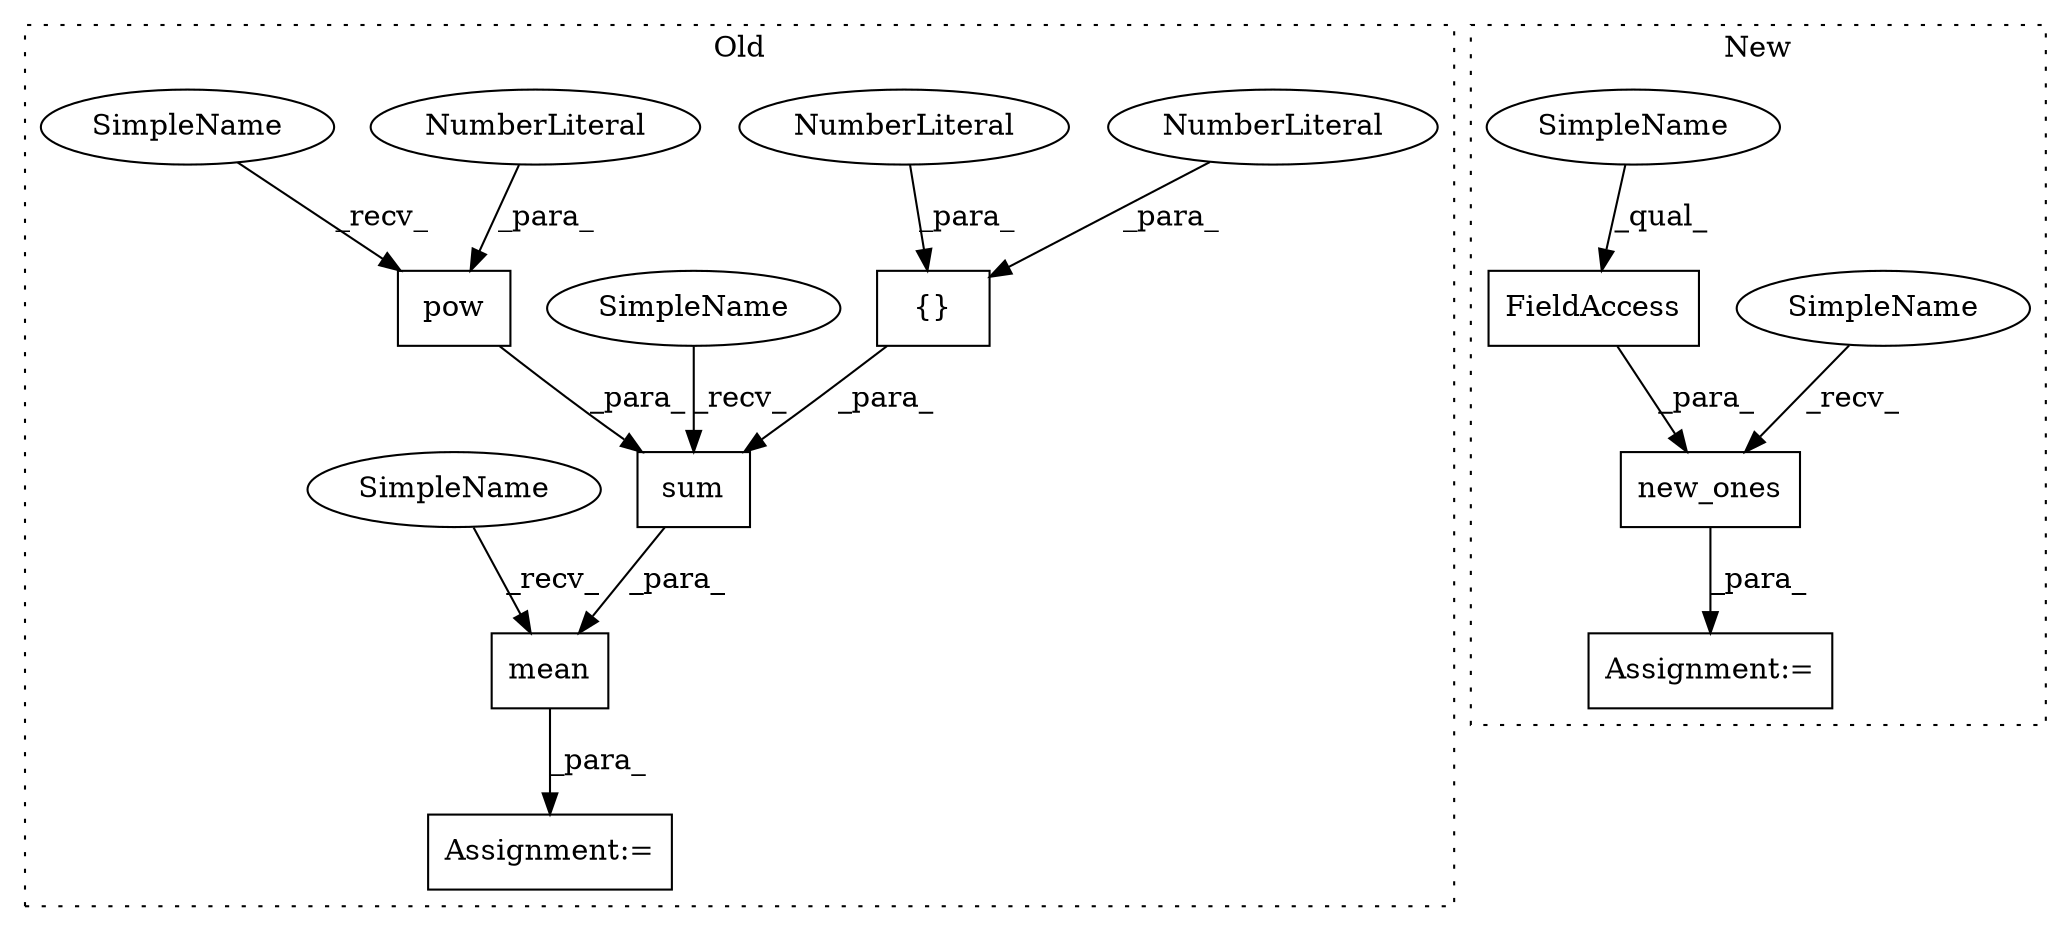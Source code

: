 digraph G {
subgraph cluster0 {
1 [label="{}" a="4" s="3580,3584" l="1,1" shape="box"];
3 [label="NumberLiteral" a="34" s="3583" l="1" shape="ellipse"];
4 [label="NumberLiteral" a="34" s="3581" l="1" shape="ellipse"];
6 [label="mean" a="32" s="3526,3586" l="5,1" shape="box"];
7 [label="pow" a="32" s="3547,3569" l="4,1" shape="box"];
8 [label="NumberLiteral" a="34" s="3568" l="1" shape="ellipse"];
9 [label="sum" a="32" s="3537,3585" l="4,1" shape="box"];
10 [label="Assignment:=" a="7" s="3519" l="1" shape="box"];
12 [label="SimpleName" a="42" s="3531" l="5" shape="ellipse"];
13 [label="SimpleName" a="42" s="3541" l="5" shape="ellipse"];
14 [label="SimpleName" a="42" s="3520" l="5" shape="ellipse"];
label = "Old";
style="dotted";
}
subgraph cluster1 {
2 [label="new_ones" a="32" s="3713,3738" l="9,1" shape="box"];
5 [label="FieldAccess" a="22" s="3722" l="16" shape="box"];
11 [label="Assignment:=" a="7" s="3675" l="1" shape="box"];
15 [label="SimpleName" a="42" s="3702" l="10" shape="ellipse"];
16 [label="SimpleName" a="42" s="3722" l="10" shape="ellipse"];
label = "New";
style="dotted";
}
1 -> 9 [label="_para_"];
2 -> 11 [label="_para_"];
3 -> 1 [label="_para_"];
4 -> 1 [label="_para_"];
5 -> 2 [label="_para_"];
6 -> 10 [label="_para_"];
7 -> 9 [label="_para_"];
8 -> 7 [label="_para_"];
9 -> 6 [label="_para_"];
12 -> 9 [label="_recv_"];
13 -> 7 [label="_recv_"];
14 -> 6 [label="_recv_"];
15 -> 2 [label="_recv_"];
16 -> 5 [label="_qual_"];
}